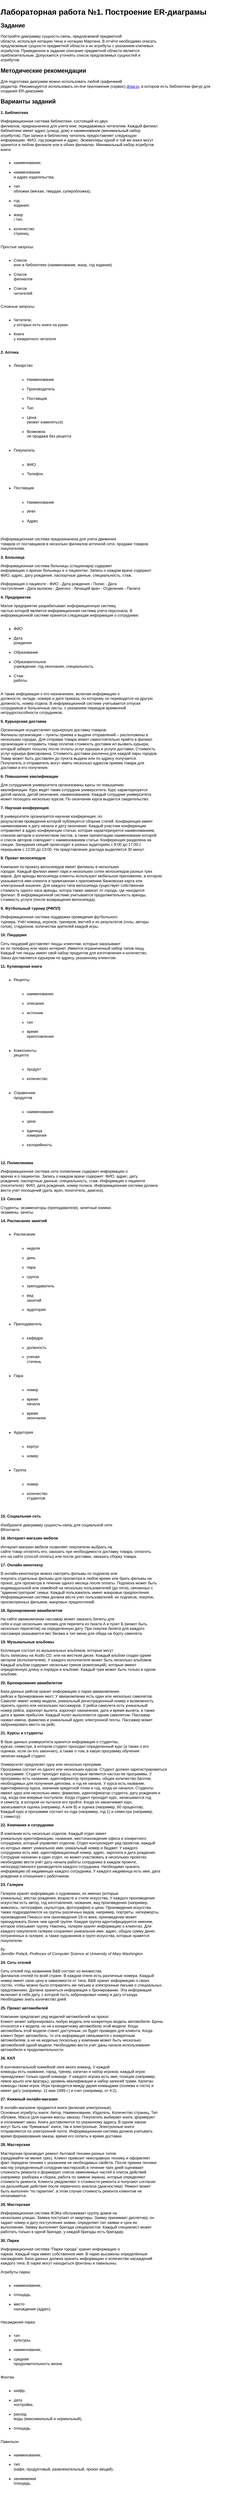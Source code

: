 <mxfile version="28.1.1">
  <diagram name="Страница — 1" id="r-9W6tsuZQw7gesfqgME">
    <mxGraphModel dx="1145" dy="682" grid="1" gridSize="10" guides="1" tooltips="1" connect="1" arrows="1" fold="1" page="1" pageScale="1" pageWidth="827" pageHeight="1169" math="0" shadow="0">
      <root>
        <mxCell id="0" />
        <mxCell id="1" parent="0" />
        <mxCell id="LGNIRcb-yrOo4oGDb-7A-1" value="&lt;h1&gt;Лабораторная работа №1. Построение ER-диаграмы&lt;/h1&gt;&lt;h2&gt;Задание&lt;/h2&gt;&lt;p class=&quot;MsoNormal&quot;&gt;Постройте диаграмму сущность-связь, предлагаемой предметной&lt;br/&gt;области, используя нотацию Чена и нотацию Мартина. В отчёте необходимо описать&lt;br/&gt;предлагаемые сущности предметной области и их атрибуты с указанием ключевых&lt;br/&gt;атрибутов. Приведенное в задание описание предметной области является&lt;br/&gt;приблизительным. Допускается уточнять список предлагаемых сущностей и&lt;br/&gt;атрибутов.&lt;/p&gt;&lt;h2&gt;Методические рекомендации&lt;/h2&gt;&lt;p class=&quot;MsoNormal&quot;&gt;Для подготовки диаграмм можно использовать любой графичекий&lt;br/&gt;редактор. Рекомендуется использовать on-line приложение (сервис)&amp;nbsp;&lt;a href=&quot;https://draw.io/&quot;&gt;draw.io&lt;/a&gt;, в котором есть библиотеки фигур для&lt;br/&gt;создания ER-диаграмм&lt;/p&gt;&lt;h2&gt;Варианты заданий&lt;/h2&gt;&lt;p class=&quot;MsoNormal&quot;&gt;&lt;b&gt;1. Библиотека&amp;nbsp;&lt;/b&gt;&lt;/p&gt;&lt;p class=&quot;MsoNormal&quot;&gt;Информационная система библиотеки, состоящей из двух&lt;br/&gt;филиалов, предназначена для учета книг, передаваемых читателям. Каждый филиал&lt;br/&gt;библиотеки имеет адрес (улица, дом) и наименование (минимальный набор&lt;br/&gt;атрибутов). При записи в библиотеку читатель предоставляет следующую&lt;br/&gt;информацию: ФИО, год рождения и адрес. Экземпляры одной и той же книги могут&lt;br/&gt;хранится в любом филиале или в обоих филиалах. Минимальный набор атрибутов&lt;br/&gt;книги:&lt;/p&gt;&lt;ul type=&quot;disc&quot; style=&quot;margin-top:0cm&quot;&gt;&lt;br/&gt; &lt;li class=&quot;MsoNormal&quot;&gt;наименование;&lt;/li&gt;&lt;br/&gt; &lt;li class=&quot;MsoNormal&quot;&gt;наименование&lt;br/&gt;     и адрес издательства;&lt;/li&gt;&lt;br/&gt; &lt;li class=&quot;MsoNormal&quot;&gt;тип&lt;br/&gt;     обложки (мягкая, твердая, суперобложка);&lt;/li&gt;&lt;br/&gt; &lt;li class=&quot;MsoNormal&quot;&gt;год&lt;br/&gt;     издания;&lt;/li&gt;&lt;br/&gt; &lt;li class=&quot;MsoNormal&quot;&gt;жанр&lt;br/&gt;     / тип;&lt;/li&gt;&lt;br/&gt; &lt;li class=&quot;MsoNormal&quot;&gt;количество&lt;br/&gt;     страниц.&lt;/li&gt;&lt;br/&gt;&lt;/ul&gt;&lt;p class=&quot;MsoNormal&quot;&gt;Простые запросы:&lt;/p&gt;&lt;ul type=&quot;disc&quot; style=&quot;margin-top:0cm&quot;&gt;&lt;br/&gt; &lt;li class=&quot;MsoNormal&quot;&gt;Список&lt;br/&gt;     книг в библиотеке (наименование, жанр, год издания)&lt;/li&gt;&lt;br/&gt; &lt;li class=&quot;MsoNormal&quot;&gt;Список&lt;br/&gt;     филиалов&lt;/li&gt;&lt;br/&gt; &lt;li class=&quot;MsoNormal&quot;&gt;Список&lt;br/&gt;     читателей&lt;/li&gt;&lt;br/&gt;&lt;/ul&gt;&lt;p class=&quot;MsoNormal&quot;&gt;Сложные запросы:&lt;/p&gt;&lt;ul type=&quot;disc&quot; style=&quot;margin-top:0cm&quot;&gt;&lt;br/&gt; &lt;li class=&quot;MsoNormal&quot;&gt;Читатели,&lt;br/&gt;     у которых есть книги на руках&lt;/li&gt;&lt;br/&gt; &lt;li class=&quot;MsoNormal&quot;&gt;Книги&lt;br/&gt;     у конкретного читателя&lt;/li&gt;&lt;br/&gt;&lt;/ul&gt;&lt;p class=&quot;MsoNormal&quot;&gt;&lt;b&gt;2. Аптека&amp;nbsp;&amp;nbsp;&lt;/b&gt;&lt;/p&gt;&lt;ul type=&quot;disc&quot; style=&quot;margin-top:0cm&quot;&gt;&lt;br/&gt; &lt;li class=&quot;MsoNormal&quot;&gt;Лекарство&lt;/li&gt;&lt;br/&gt; &lt;ul type=&quot;circle&quot; style=&quot;margin-top:0cm&quot;&gt;&lt;br/&gt;  &lt;li class=&quot;MsoNormal&quot;&gt;Наименование&lt;/li&gt;&lt;br/&gt;  &lt;li class=&quot;MsoNormal&quot;&gt;Производитель&lt;/li&gt;&lt;br/&gt;  &lt;li class=&quot;MsoNormal&quot;&gt;Поставщик&lt;/li&gt;&lt;br/&gt;  &lt;li class=&quot;MsoNormal&quot;&gt;Тип&lt;/li&gt;&lt;br/&gt;  &lt;li class=&quot;MsoNormal&quot;&gt;Цена&lt;br/&gt;      (может изменяться)&lt;/li&gt;&lt;br/&gt;  &lt;li class=&quot;MsoNormal&quot;&gt;Возможна&lt;br/&gt;      ли продажа без рецепта&lt;/li&gt;&lt;br/&gt; &lt;/ul&gt;&lt;br/&gt; &lt;li class=&quot;MsoNormal&quot;&gt;Покупатель&lt;/li&gt;&lt;br/&gt; &lt;ul type=&quot;circle&quot; style=&quot;margin-top:0cm&quot;&gt;&lt;br/&gt;  &lt;li class=&quot;MsoNormal&quot;&gt;ФИО&lt;/li&gt;&lt;br/&gt;  &lt;li class=&quot;MsoNormal&quot;&gt;Телефон&lt;/li&gt;&lt;br/&gt; &lt;/ul&gt;&lt;br/&gt; &lt;li class=&quot;MsoNormal&quot;&gt;Поставщик&lt;/li&gt;&lt;br/&gt; &lt;ul type=&quot;circle&quot; style=&quot;margin-top:0cm&quot;&gt;&lt;br/&gt;  &lt;li class=&quot;MsoNormal&quot;&gt;Наименование&lt;/li&gt;&lt;br/&gt;  &lt;li class=&quot;MsoNormal&quot;&gt;ИНН&lt;/li&gt;&lt;br/&gt;  &lt;li class=&quot;MsoNormal&quot;&gt;Адрес&lt;/li&gt;&lt;br/&gt; &lt;/ul&gt;&lt;br/&gt;&lt;/ul&gt;&lt;p class=&quot;MsoNormal&quot;&gt;Информационная система предназначена для учета движения&lt;br/&gt;товаров от поставщиков в несколько филиалов аптечной сети, продажи товаров&lt;br/&gt;покупателям.&lt;/p&gt;&lt;p class=&quot;MsoNormal&quot;&gt;&lt;b&gt;3. Больница&amp;nbsp;&amp;nbsp;&lt;/b&gt;&lt;/p&gt;&lt;p class=&quot;MsoNormal&quot;&gt;Информационная система больницы (стационара) содержит&lt;br/&gt;информацию о врачах больницы и о пациентах. Запись о каждом враче содержит:&lt;br/&gt;ФИО, адрес, дату рождения, паспортные данные, специальность, стаж.&lt;/p&gt;&lt;p class=&quot;MsoNormal&quot;&gt;Информация о пациенте - ФИО - Дата рождения - Полис - Дата&lt;br/&gt;поступления - Дата выписки - Диагноз - Лечащий врач - Отделение - Палата&lt;/p&gt;&lt;p class=&quot;MsoNormal&quot;&gt;&lt;b&gt;4. Предприятие&amp;nbsp;&amp;nbsp;&lt;/b&gt;&lt;/p&gt;&lt;p class=&quot;MsoNormal&quot;&gt;Малое предприятие разрабатывает информационную систему,&lt;br/&gt;частью которой является информационная система учета персонала. В&lt;br/&gt;информационной системе хранится следующая информация о сотруднике:&lt;/p&gt;&lt;ul type=&quot;disc&quot; style=&quot;margin-top:0cm&quot;&gt;&lt;br/&gt; &lt;li class=&quot;MsoNormal&quot;&gt;ФИО&lt;/li&gt;&lt;br/&gt; &lt;li class=&quot;MsoNormal&quot;&gt;Дата&lt;br/&gt;     рождения&lt;/li&gt;&lt;br/&gt; &lt;li class=&quot;MsoNormal&quot;&gt;Образование&lt;/li&gt;&lt;br/&gt; &lt;li class=&quot;MsoNormal&quot;&gt;Образовательное&lt;br/&gt;     учреждение, год окончания, специальность&lt;/li&gt;&lt;br/&gt; &lt;li class=&quot;MsoNormal&quot;&gt;Стаж&lt;br/&gt;     работы&lt;/li&gt;&lt;br/&gt;&lt;/ul&gt;&lt;p class=&quot;MsoNormal&quot;&gt;А также информация о его назначениях, включая информацию о&lt;br/&gt;должности, окладе, номере и дате приказа, по которому он переводится на другую&lt;br/&gt;должность, номер отдела. В информационной системе учитывается отпуски&lt;br/&gt;сотрудников и больничные листы, с указанием периодов временной&lt;br/&gt;нетрудоспособности сотрудников.&lt;/p&gt;&lt;p class=&quot;MsoNormal&quot;&gt;&lt;b&gt;5. Курьерская доставка&amp;nbsp;&amp;nbsp;&lt;/b&gt;&lt;/p&gt;&lt;p class=&quot;MsoNormal&quot;&gt;Организация осуществляет курьерскую доставку товаров.&lt;br/&gt;Филиалы организации – пункты приема и выдачи отправлений – расположены в&lt;br/&gt;нескольких городах. Для отправки товара может самостоятельно прийти в филиал&lt;br/&gt;организации и отправить товар оплатив стоимость доставки ил вызвать курьера,&lt;br/&gt;который заберет посылку после оплаты услуг курьера и услуги доставки. Стоимость&lt;br/&gt;услуг курьера фиксирована. Стоимость доставки различна для каждой пары городов.&lt;br/&gt;Товар может быть доставлен до пункта выдачи или по адресу получается.&lt;br/&gt;Получатель и отправитель могут иметь несколько адресов приема товара для&lt;br/&gt;доставки и его получения.&lt;/p&gt;&lt;p class=&quot;MsoNormal&quot;&gt;&lt;b&gt;6. Повышение квалификации&amp;nbsp;&amp;nbsp;&lt;/b&gt;&lt;/p&gt;&lt;p class=&quot;MsoNormal&quot;&gt;Для сотрудников университета организованы курсы по повышению&lt;br/&gt;квалификации. Курс ведёт также сотрудник университета. Курс характеризуется&lt;br/&gt;датой начала, датой окончания, наименованием. Каждый сотрудник университета&lt;br/&gt;может посещать несколько курсов. По окончании курса выдается свидетельство.&lt;/p&gt;&lt;p class=&quot;MsoNormal&quot;&gt;&lt;b&gt;7. Научная конференция&amp;nbsp;&amp;nbsp;&lt;/b&gt;&lt;/p&gt;&lt;p class=&quot;MsoNormal&quot;&gt;В университете организуется научная конференция, по&lt;br/&gt;результатам проведения которой публикуется сборник статей. Конференция имеет&lt;br/&gt;наименование и дату начала и дату окончания. Каждый участник конференции&lt;br/&gt;отправляет в адрес конференции статью, которая характеризуется наименованием,&lt;br/&gt;списком авторов и количеством листов, а также презентацию наименование которой&lt;br/&gt;и список авторов совпадает с наименованием статьи. Конференция разделена на&lt;br/&gt;секции. Заседания секций происходит в разных аудиториях с 9:00 до 17:00 с&lt;br/&gt;перерывом с 12:00 до 13:00. На представление доклада выделяется 30 минут.&lt;/p&gt;&lt;p class=&quot;MsoNormal&quot;&gt;&lt;b&gt;8. Прокат велосипедов&amp;nbsp;&amp;nbsp;&lt;/b&gt;&lt;/p&gt;&lt;p class=&quot;MsoNormal&quot;&gt;Компания по прокату велосипедов имеет филиалы в нескольких&lt;br/&gt;городах. Каждый филиал имеет парк и нескольких сотен велосипедов разных трех&lt;br/&gt;марок. Для аренды велосипеда клиенты используют мобильное приложение, в котором&lt;br/&gt;указывается имя клиента и привязанная к приложению банковская карта или&lt;br/&gt;электронный кошелек. Для каждого типа велосипеда существует собственная&lt;br/&gt;стоимость одного часа аренды, котора также зависит от города, где находится&lt;br/&gt;филиал. В информационной системе учитывается продолжительность аренды,&lt;br/&gt;стоимость услуги (после возвращения велосипеда).&lt;/p&gt;&lt;p class=&quot;MsoNormal&quot;&gt;&lt;b&gt;9. Футбольный турнир (РФПЛ)&amp;nbsp;&amp;nbsp;&lt;/b&gt;&lt;/p&gt;&lt;p class=&quot;MsoNormal&quot;&gt;Информационная система поддержки проведения футбольного&lt;br/&gt;турнира. Учёт команд, игроков, тренеров, матчей и их результатов (голы, авторы&lt;br/&gt;голов), стадионов, количества зрителей каждой игры.&lt;/p&gt;&lt;p class=&quot;MsoNormal&quot;&gt;&lt;b&gt;10. Пиццерия&amp;nbsp;&amp;nbsp;&lt;/b&gt;&lt;/p&gt;&lt;p class=&quot;MsoNormal&quot;&gt;Сеть пиццерий доставляет пиццы клиентам, которые заказывают&lt;br/&gt;их по телефону или через интернет. Имеется ограниченный набор типов пицц.&lt;br/&gt;Каждый тип пиццы имеет свой набор продуктов для изготовления и количество.&lt;br/&gt;Заказ доставляется курьером по адресу, указанному клиентом.&lt;/p&gt;&lt;p class=&quot;MsoNormal&quot;&gt;&lt;b&gt;11. Кулинарная книга&amp;nbsp;&amp;nbsp;&lt;/b&gt;&lt;/p&gt;&lt;ul type=&quot;disc&quot; style=&quot;margin-top:0cm&quot;&gt;&lt;br/&gt; &lt;li class=&quot;MsoNormal&quot;&gt;Рецепты&lt;/li&gt;&lt;br/&gt; &lt;ul type=&quot;circle&quot; style=&quot;margin-top:0cm&quot;&gt;&lt;br/&gt;  &lt;li class=&quot;MsoNormal&quot;&gt;наименование&lt;/li&gt;&lt;br/&gt;  &lt;li class=&quot;MsoNormal&quot;&gt;описание&lt;/li&gt;&lt;br/&gt;  &lt;li class=&quot;MsoNormal&quot;&gt;источник&lt;/li&gt;&lt;br/&gt;  &lt;li class=&quot;MsoNormal&quot;&gt;тип&lt;/li&gt;&lt;br/&gt;  &lt;li class=&quot;MsoNormal&quot;&gt;время&lt;br/&gt;      приготовления&lt;/li&gt;&lt;br/&gt; &lt;/ul&gt;&lt;br/&gt; &lt;li class=&quot;MsoNormal&quot;&gt;Компоненты&lt;br/&gt;     рецепта&lt;/li&gt;&lt;br/&gt; &lt;ul type=&quot;circle&quot; style=&quot;margin-top:0cm&quot;&gt;&lt;br/&gt;  &lt;li class=&quot;MsoNormal&quot;&gt;продукт&lt;/li&gt;&lt;br/&gt;  &lt;li class=&quot;MsoNormal&quot;&gt;количество&lt;/li&gt;&lt;br/&gt; &lt;/ul&gt;&lt;br/&gt; &lt;li class=&quot;MsoNormal&quot;&gt;Справочник&lt;br/&gt;     продуктов&lt;/li&gt;&lt;br/&gt; &lt;ul type=&quot;circle&quot; style=&quot;margin-top:0cm&quot;&gt;&lt;br/&gt;  &lt;li class=&quot;MsoNormal&quot;&gt;наименование&lt;/li&gt;&lt;br/&gt;  &lt;li class=&quot;MsoNormal&quot;&gt;цена&lt;/li&gt;&lt;br/&gt;  &lt;li class=&quot;MsoNormal&quot;&gt;единица&lt;br/&gt;      измерения&lt;/li&gt;&lt;br/&gt;  &lt;li class=&quot;MsoNormal&quot;&gt;калорийность&lt;/li&gt;&lt;br/&gt; &lt;/ul&gt;&lt;br/&gt;&lt;/ul&gt;&lt;p class=&quot;MsoNormal&quot;&gt;&lt;b&gt;12. Поликлиника&amp;nbsp;&amp;nbsp;&lt;/b&gt;&lt;/p&gt;&lt;p class=&quot;MsoNormal&quot;&gt;Информационная система сети поликлиник содержит информацию о&lt;br/&gt;врачах и о пациентах. Запись о каждом враче содержит: ФИО, адрес, дату&lt;br/&gt;рождения, паспортные данные, специальность, стаж. Информация о пациенте&lt;br/&gt;(посетителе): ФИО, дата рождения, номер полиса. Информационная система должна&lt;br/&gt;вести учет посещений (дата, врач, посетитель, диагноз).&lt;/p&gt;&lt;p class=&quot;MsoNormal&quot;&gt;&lt;b&gt;13. Сессия&amp;nbsp;&amp;nbsp;&lt;/b&gt;&lt;/p&gt;&lt;p class=&quot;MsoNormal&quot;&gt;Студенты, экзаменаторы (преподаватели), зачетные книжки,&lt;br/&gt;экзамены, зачеты.&lt;/p&gt;&lt;p class=&quot;MsoNormal&quot;&gt;&lt;b&gt;14. Расписание занятий&amp;nbsp;&amp;nbsp;&lt;/b&gt;&lt;/p&gt;&lt;ul type=&quot;disc&quot; style=&quot;margin-top:0cm&quot;&gt;&lt;br/&gt; &lt;li class=&quot;MsoNormal&quot;&gt;Расписание&lt;/li&gt;&lt;br/&gt; &lt;ul type=&quot;circle&quot; style=&quot;margin-top:0cm&quot;&gt;&lt;br/&gt;  &lt;li class=&quot;MsoNormal&quot;&gt;неделя&lt;/li&gt;&lt;br/&gt;  &lt;li class=&quot;MsoNormal&quot;&gt;день&lt;/li&gt;&lt;br/&gt;  &lt;li class=&quot;MsoNormal&quot;&gt;пара&lt;/li&gt;&lt;br/&gt;  &lt;li class=&quot;MsoNormal&quot;&gt;группа&lt;/li&gt;&lt;br/&gt;  &lt;li class=&quot;MsoNormal&quot;&gt;преподаватель&lt;/li&gt;&lt;br/&gt;  &lt;li class=&quot;MsoNormal&quot;&gt;вид&lt;br/&gt;      занятий&lt;/li&gt;&lt;br/&gt;  &lt;li class=&quot;MsoNormal&quot;&gt;аудитория&lt;/li&gt;&lt;br/&gt; &lt;/ul&gt;&lt;br/&gt; &lt;li class=&quot;MsoNormal&quot;&gt;Преподаватель&lt;/li&gt;&lt;br/&gt; &lt;ul type=&quot;circle&quot; style=&quot;margin-top:0cm&quot;&gt;&lt;br/&gt;  &lt;li class=&quot;MsoNormal&quot;&gt;кафедра&lt;/li&gt;&lt;br/&gt;  &lt;li class=&quot;MsoNormal&quot;&gt;должность&lt;/li&gt;&lt;br/&gt;  &lt;li class=&quot;MsoNormal&quot;&gt;ученая&lt;br/&gt;      степень&lt;/li&gt;&lt;br/&gt; &lt;/ul&gt;&lt;br/&gt; &lt;li class=&quot;MsoNormal&quot;&gt;Пара&lt;/li&gt;&lt;br/&gt; &lt;ul type=&quot;circle&quot; style=&quot;margin-top:0cm&quot;&gt;&lt;br/&gt;  &lt;li class=&quot;MsoNormal&quot;&gt;номер&lt;/li&gt;&lt;br/&gt;  &lt;li class=&quot;MsoNormal&quot;&gt;время&lt;br/&gt;      начала&lt;/li&gt;&lt;br/&gt;  &lt;li class=&quot;MsoNormal&quot;&gt;время&lt;br/&gt;      окончания&lt;/li&gt;&lt;br/&gt; &lt;/ul&gt;&lt;br/&gt; &lt;li class=&quot;MsoNormal&quot;&gt;Аудитория&lt;/li&gt;&lt;br/&gt; &lt;ul type=&quot;circle&quot; style=&quot;margin-top:0cm&quot;&gt;&lt;br/&gt;  &lt;li class=&quot;MsoNormal&quot;&gt;корпус&lt;/li&gt;&lt;br/&gt;  &lt;li class=&quot;MsoNormal&quot;&gt;номер&lt;/li&gt;&lt;br/&gt; &lt;/ul&gt;&lt;br/&gt; &lt;li class=&quot;MsoNormal&quot;&gt;Группа&lt;/li&gt;&lt;br/&gt; &lt;ul type=&quot;circle&quot; style=&quot;margin-top:0cm&quot;&gt;&lt;br/&gt;  &lt;li class=&quot;MsoNormal&quot;&gt;номер&lt;/li&gt;&lt;br/&gt;  &lt;li class=&quot;MsoNormal&quot;&gt;количество&lt;br/&gt;      студентов&lt;/li&gt;&lt;br/&gt; &lt;/ul&gt;&lt;br/&gt;&lt;/ul&gt;&lt;p class=&quot;MsoNormal&quot;&gt;&lt;b&gt;15. Социальная сеть&amp;nbsp;&amp;nbsp;&lt;/b&gt;&lt;/p&gt;&lt;p class=&quot;MsoNormal&quot;&gt;Изобразите диаграмму сущность-связь для социальной сети&lt;br/&gt;ВКонтакте.&lt;/p&gt;&lt;p class=&quot;MsoNormal&quot;&gt;&lt;b&gt;16. Интернет-магазин мебели&amp;nbsp;&amp;nbsp;&lt;/b&gt;&lt;/p&gt;&lt;p class=&quot;MsoNormal&quot;&gt;Интернет-магазин мебели позволяет покупателю выбрать на&lt;br/&gt;сайте товар оплатить его, заказать при необходимости доставку товара, оплатить&lt;br/&gt;его на сайте (способ оплаты) или после доставки, заказать сборку товара.&lt;/p&gt;&lt;p class=&quot;MsoNormal&quot;&gt;&lt;b&gt;17. Онлайн кинотеатр&amp;nbsp;&amp;nbsp;&lt;/b&gt;&lt;/p&gt;&lt;p class=&quot;MsoNormal&quot;&gt;В онлайн-кинотеатре можно смотреть фильмы по подписке или&lt;br/&gt;покупать отдельные фильмы для просмотра в любое время или брать фильмы на&lt;br/&gt;прокат, для просмотра в течение одного месяца после оплаты. Подписка может быть&lt;br/&gt;индивидуальной или семейной на несколько пользователей (до пяти), связанных с&lt;br/&gt;“администратором” семьи. Каждый пользователь имеет жанровые предпочтения.&lt;br/&gt;Информационная система должна вести учет пользователей, их подписок, покупок,&lt;br/&gt;просмотренных фильмов, жанровых предпочтений.&lt;/p&gt;&lt;p class=&quot;MsoNormal&quot;&gt;&lt;b&gt;18. Бронирование авиабилетов&amp;nbsp;&amp;nbsp;&lt;/b&gt;&lt;/p&gt;&lt;p class=&quot;MsoNormal&quot;&gt;На сайте авиакомпании пассажир может заказать билеты для&lt;br/&gt;себя и еще нескольких человек для перелета из пункта А в пункт Б (может быть&lt;br/&gt;несколько перелетов) на определенную дату. При покупке билета для каждого&lt;br/&gt;пассажира указывается вес багажа и тип меню для обеда на борту самолета.&lt;/p&gt;&lt;p class=&quot;MsoNormal&quot;&gt;&lt;b&gt;19. Музыкальные альбомы&amp;nbsp;&amp;nbsp;&lt;/b&gt;&lt;/p&gt;&lt;p class=&quot;MsoNormal&quot;&gt;Коллекция состоит из музыкальных альбомов, которые могут&lt;br/&gt;быть записаны на Audio CD, или на жестком диске. Каждый альбом создан одним&lt;br/&gt;автором (исполнителем). У каждого исполнителя может быть несколько альбомов.&lt;br/&gt;Каждый альбом содержит несколько треков (композиций), которые имеют&lt;br/&gt;определенную длину и порядок в альбоме. Каждый трек может быть только в одном&lt;br/&gt;альбоме.&lt;/p&gt;&lt;p class=&quot;MsoNormal&quot;&gt;&lt;b&gt;20. Бронирование авиабилетов&amp;nbsp;&amp;nbsp;&lt;/b&gt;&lt;/p&gt;&lt;p class=&quot;MsoNormal&quot;&gt;База данных рейсов хранит информацию о парке авиакомпании,&lt;br/&gt;рейсах и бронировании мест. У авиакомпании есть один или несколько самолетов.&lt;br/&gt;Самолет имеет номер модели, уникальный регистрационный номер и возможность&lt;br/&gt;принять одного или нескольких пассажиров. У рейса самолета есть уникальный&lt;br/&gt;номер рейса, аэропорт вылета, аэропорт назначения, дата и время вылета, а также&lt;br/&gt;дата и время прибытия. Каждый полет выполняется одним самолетом. Пассажир&lt;br/&gt;назвал имена, фамилию и уникальный адрес электронной почты. Пассажир может&lt;br/&gt;забронировать место на рейс.&lt;/p&gt;&lt;p class=&quot;MsoNormal&quot;&gt;&lt;b&gt;21. Курсы и студенты&amp;nbsp;&amp;nbsp;&lt;/b&gt;&lt;/p&gt;&lt;p class=&quot;MsoNormal&quot;&gt;В базе данных университета хранится информация о студентах,&lt;br/&gt;курсах, семестре, в котором студент проходил определенный курс (а также о его&lt;br/&gt;оценках, если он его закончил), а также о том, в какую программу обучения&lt;br/&gt;записан каждый студент.&lt;/p&gt;&lt;p class=&quot;MsoNormal&quot;&gt;Университет предлагает одну или несколько программ.&lt;br/&gt;Программа состоит из одного или нескольких курсов. Студент должен зарегистрироваться&lt;br/&gt;в программе. Студент проходит курсы, которые являются частью ее программы. У&lt;br/&gt;программы есть название, идентификатор программы, общее количество баллов,&lt;br/&gt;необходимых для получения диплома, и год ее начала. У курса есть название,&lt;br/&gt;идентификатор курса, значение кредитной точки и год, когда он начался. Студенты&lt;br/&gt;имеют одно или несколько имен, фамилию, идентификатор студента, дату рождения и&lt;br/&gt;год, когда они впервые поступили. Когда студент проходит курс, записывается год&lt;br/&gt;и семестр, в котором он пытался его пройти. Когда он заканчивает курс,&lt;br/&gt;записывается оценка (например, A или B) и оценка (например, 60 процентов).&lt;br/&gt;Каждый курс в программе состоит из года (например, год 1) и семестра (например,&lt;br/&gt;1 семестр).&lt;/p&gt;&lt;p class=&quot;MsoNormal&quot;&gt;&lt;b&gt;22. Компания и сотрудники&amp;nbsp;&amp;nbsp;&lt;/b&gt;&lt;/p&gt;&lt;p class=&quot;MsoNormal&quot;&gt;В компании есть несколько отделов. Каждый отдел имеет&lt;br/&gt;уникальную идентификацию, название, местонахождение офиса и конкретного&lt;br/&gt;сотрудника, который управляет отделом. Отдел контролирует ряд проектов, каждый&lt;br/&gt;из которых имеет уникальное имя, уникальный номер и бюджет. У каждого&lt;br/&gt;сотрудника есть имя, идентификационный номер, адрес, зарплата и дата рождения.&lt;br/&gt;Сотрудник назначен в один отдел, но может участвовать в нескольких проектах.&lt;br/&gt;необходимо вести учёт дату начала работы сотрудника в каждом проекте,&lt;br/&gt;непосредственного руководителя каждого сотрудника. Необходимо хранить&lt;br/&gt;информацию об иждивенцах каждого сотрудника. У каждого иждивенца есть имя, дата&lt;br/&gt;рождения и отношения с работником.&lt;/p&gt;&lt;p class=&quot;MsoNormal&quot;&gt;&lt;b&gt;23. Галереи&amp;nbsp;&amp;nbsp;&lt;/b&gt;&lt;/p&gt;&lt;p class=&quot;MsoNormal&quot;&gt;Галереи хранят информацию о художниках, их именах (которые&lt;br/&gt;уникальны), местах рождения, возрасте и стиле искусства. У каждого произведения&lt;br/&gt;искусства есть автор, год изготовления, название, вид произведения (например,&lt;br/&gt;живопись, литография, скульптура, фотография) и цена. Произведения искусства&lt;br/&gt;также подразделяются на группы различных видов, например, портреты, натюрморты,&lt;br/&gt;произведения Пикассо или произведения 19-го века; произведение может&lt;br/&gt;принадлежать более чем одной группе. Каждая группа идентифицируется именем,&lt;br/&gt;которое описывает группу. Наконец, галереи хранят информацию о клиентах. Для&lt;br/&gt;каждого покупателя галереи сохраняют уникальное имя, адрес, общую сумму денег,&lt;br/&gt;потраченных в галерее, а также художников и групп искусства, которые нравятся&lt;br/&gt;покупателю.&lt;/p&gt;&lt;p class=&quot;MsoNormal&quot;&gt;&lt;i&gt;&lt;span lang=&quot;EN-US&quot;&gt;by&lt;br/&gt;Jennifer Polack, Professor of Computer Science at University of Mary Washington&lt;/span&gt;&lt;/i&gt;&lt;span lang=&quot;EN-US&quot;&gt;&lt;/span&gt;&lt;/p&gt;&lt;p class=&quot;MsoNormal&quot;&gt;&lt;b&gt;24. Сеть отелей&amp;nbsp;&amp;nbsp;&lt;/b&gt;&lt;/p&gt;&lt;p class=&quot;MsoNormal&quot;&gt;Сеть отелей под названием B&amp;amp;B состоит из множества&lt;br/&gt;филиалов отелей по всей стране. В каждом отеле есть различные номера. Каждый&lt;br/&gt;номер имеет свою цену в зависимости от типа. B&amp;amp;B хранит информацию о своих&lt;br/&gt;гостях, чтобы можно было отправлять им письма и электронные письма о специальных&lt;br/&gt;предложениях. Должна храниться информация о бронировании. Эта информация&lt;br/&gt;включает в себя дату, с которой гость забронировал номер и дату отъезда.&lt;br/&gt;Необходимо знать количество дней.&lt;/p&gt;&lt;p class=&quot;MsoNormal&quot;&gt;&lt;b&gt;25. Прокат автомобилей&amp;nbsp;&amp;nbsp;&lt;/b&gt;&lt;/p&gt;&lt;p class=&quot;MsoNormal&quot;&gt;Компания предлагает ряд моделей автомобилей на прокат.&lt;br/&gt;Клиент может забронировать любую модель или конкретную модель автомобиля. Бронь&lt;br/&gt;относится к к модели, но не к конкретному автомобилю этой модели. Когда&lt;br/&gt;автомобиль этой модели станет доступным, он будет проведен для клиента. Когда&lt;br/&gt;клиент берет автомобиль, то эта информация связывается с конкретным&lt;br/&gt;автомобилем, а не на моделью поскольку у компании может быть несколько&lt;br/&gt;автомобилей одной модели. Необходимо вести учет даны начала использования&lt;br/&gt;автомобиля и продолжительности.&lt;/p&gt;&lt;p class=&quot;MsoNormal&quot;&gt;&lt;b&gt;26. КХЛ&amp;nbsp;&amp;nbsp;&lt;/b&gt;&lt;/p&gt;&lt;p class=&quot;MsoNormal&quot;&gt;В континентальной хоккейной лиге много команд. У каждой&lt;br/&gt;команды есть название, город, тренер, капитан и набор игроков, каждый игрок&lt;br/&gt;принадлежит только одной команде. У каждого игрока есть имя, позиция (например,&lt;br/&gt;левое крыло или вратарь), уровень квалификации и набор записей травм. Капитан&lt;br/&gt;команды также игрок. Игра проводится между двумя командами (хозяева и гости) и&lt;br/&gt;имеет дату (например, 11 мая 1999 г.) и счет (например, от 4:2).&lt;/p&gt;&lt;p class=&quot;MsoNormal&quot;&gt;&lt;b&gt;27. Книжный онлайн-магазин&amp;nbsp;&amp;nbsp;&lt;/b&gt;&lt;/p&gt;&lt;p class=&quot;MsoNormal&quot;&gt;В онлайн-магазине продаются книги (включая электронные).&lt;br/&gt;Основные атрибуты книги: Автор, Наименование, Издатель, Количество страниц, Тип&lt;br/&gt;обложки, Масса (для оценки массы заказа). Покупатель выбирает книги, формирует&lt;br/&gt;и оплачивает заказ. Книги доставляются по указанному адресу. В одном заказе&lt;br/&gt;могут быть как “бумажные” книги, так и электронные. Электронные книги&lt;br/&gt;отправляются по электронной почте. Информационная система должна учитывать&lt;br/&gt;время формирования заказа, время его оплаты и время доставки.&lt;/p&gt;&lt;p class=&quot;MsoNormal&quot;&gt;&lt;b&gt;28. Мастерская&amp;nbsp;&amp;nbsp;&lt;/b&gt;&lt;/p&gt;&lt;p class=&quot;MsoNormal&quot;&gt;Мастерская производит ремонт бытовой техники разных типов&lt;br/&gt;(придумайте не менее трех). Клиент привозит неисправную технику и оформляет&lt;br/&gt;факт передачи техники с указанием ее необходимых свойств. После приема техники&lt;br/&gt;мастер (определенный сотрудник мастерской) в течение трех дней оценивает&lt;br/&gt;сложность ремонта и формирует список заменяемых частей и список действий&lt;br/&gt;(например: разборка и сборка, работа по замене экрана), которые определяют&lt;br/&gt;стоимость ремонта. Клиента уведомляют о стоимости ремонта и получают согласие&lt;br/&gt;на дальнейшие действия после первичного анализа (диагностики). Ремонт может&lt;br/&gt;быть выполнен “по гарантии”, в этом случае стоимость ремонта клиентом не&lt;br/&gt;оплачивается.&lt;/p&gt;&lt;p class=&quot;MsoNormal&quot;&gt;&lt;b&gt;29. Мастерская&amp;nbsp;&amp;nbsp;&lt;/b&gt;&lt;/p&gt;&lt;p class=&quot;MsoNormal&quot;&gt;Информационная система ЖЭКа обслуживает группу домов на&lt;br/&gt;нескольких улицах. Заявка поступает от квартиры. Заявку принимает диспетчер, он&lt;br/&gt;задает номер и дату поступления заявки, определяет тип заявки и срок ее&lt;br/&gt;выполнения. Заявку выполняет бригада специалистов. Каждый специалист может&lt;br/&gt;работать только в одной бригаде, у каждой бригады есть бригадир.&lt;/p&gt;&lt;p class=&quot;MsoNormal&quot;&gt;&lt;b&gt;30. Парки&amp;nbsp;&amp;nbsp;&lt;/b&gt;&lt;/p&gt;&lt;p class=&quot;MsoNormal&quot;&gt;Информационная система “Парки города” хранит информацию о&lt;br/&gt;парках. Каждый парк имеет собственное имя. В парке высажены определённые&lt;br/&gt;насаждения. База данных должна хранить информацию о количестве насаждений&lt;br/&gt;каждого типа. В парке могут находиться фонтаны и павильоны.&lt;/p&gt;&lt;p class=&quot;MsoNormal&quot;&gt;Атрибуты парка:&lt;/p&gt;&lt;ul type=&quot;disc&quot; style=&quot;margin-top:0cm&quot;&gt;&lt;br/&gt; &lt;li class=&quot;MsoNormal&quot;&gt;наименование,&lt;/li&gt;&lt;br/&gt; &lt;li class=&quot;MsoNormal&quot;&gt;площадь,&lt;/li&gt;&lt;br/&gt; &lt;li class=&quot;MsoNormal&quot;&gt;место&lt;br/&gt;     нахождения (адрес).&lt;/li&gt;&lt;br/&gt;&lt;/ul&gt;&lt;p class=&quot;MsoNormal&quot;&gt;Насаждения парка&lt;/p&gt;&lt;ul type=&quot;disc&quot; style=&quot;margin-top:0cm&quot;&gt;&lt;br/&gt; &lt;li class=&quot;MsoNormal&quot;&gt;тип&lt;br/&gt;     культуры,&lt;/li&gt;&lt;br/&gt; &lt;li class=&quot;MsoNormal&quot;&gt;наименование,&lt;/li&gt;&lt;br/&gt; &lt;li class=&quot;MsoNormal&quot;&gt;средняя&lt;br/&gt;     продолжительность жизни.&lt;/li&gt;&lt;br/&gt;&lt;/ul&gt;&lt;p class=&quot;MsoNormal&quot;&gt;Фонтан&lt;/p&gt;&lt;ul type=&quot;disc&quot; style=&quot;margin-top:0cm&quot;&gt;&lt;br/&gt; &lt;li class=&quot;MsoNormal&quot;&gt;шифр,&lt;/li&gt;&lt;br/&gt; &lt;li class=&quot;MsoNormal&quot;&gt;дата&lt;br/&gt;     постройки,&lt;/li&gt;&lt;br/&gt; &lt;li class=&quot;MsoNormal&quot;&gt;расход&lt;br/&gt;     воды (максимальный и нормальный),&lt;/li&gt;&lt;br/&gt; &lt;li class=&quot;MsoNormal&quot;&gt;площадь.&lt;/li&gt;&lt;br/&gt;&lt;/ul&gt;&lt;p class=&quot;MsoNormal&quot;&gt;Павильон&lt;/p&gt;&lt;ul type=&quot;disc&quot; style=&quot;margin-top:0cm&quot;&gt;&lt;br/&gt; &lt;li class=&quot;MsoNormal&quot;&gt;наименование,&lt;/li&gt;&lt;br/&gt; &lt;li class=&quot;MsoNormal&quot;&gt;тип&lt;br/&gt;     (кафе, продуктовый, развлекательный, прокат вещей),&lt;/li&gt;&lt;br/&gt; &lt;li class=&quot;MsoNormal&quot;&gt;занимаемая&lt;br/&gt;     площадь.&lt;/li&gt;&lt;br/&gt;&lt;/ul&gt;&lt;p&gt;&lt;br/&gt;&lt;br/&gt;&lt;br/&gt;&lt;br/&gt;&lt;br/&gt;&lt;br/&gt;&lt;br/&gt;&lt;br/&gt;&lt;br/&gt;&lt;br/&gt;&lt;br/&gt;&lt;br/&gt;&lt;br/&gt;&lt;br/&gt;&lt;br/&gt;&lt;br/&gt;&lt;br/&gt;&lt;br/&gt;&lt;br/&gt;&lt;br/&gt;&lt;br/&gt;&lt;br/&gt;&lt;br/&gt;&lt;br/&gt;&lt;br/&gt;&lt;br/&gt;&lt;br/&gt;&lt;br/&gt;&lt;br/&gt;&lt;br/&gt;&lt;br/&gt;&lt;br/&gt;&lt;br/&gt;&lt;br/&gt;&lt;br/&gt;&lt;br/&gt;&lt;br/&gt;&lt;br/&gt;&lt;br/&gt;&lt;br/&gt;&lt;br/&gt;&lt;br/&gt;&lt;br/&gt;&lt;br/&gt;&lt;br/&gt;&lt;br/&gt;&lt;br/&gt;&lt;br/&gt;&lt;br/&gt;&lt;br/&gt;&lt;br/&gt;&lt;br/&gt;&lt;br/&gt;&lt;br/&gt;&lt;br/&gt;&lt;br/&gt;&lt;br/&gt;&lt;br/&gt;&lt;br/&gt;&lt;br/&gt;&lt;br/&gt;&lt;br/&gt;&lt;br/&gt;&lt;br/&gt;&lt;br/&gt;&lt;br/&gt;&lt;br/&gt;&lt;br/&gt;&lt;br/&gt;&lt;br/&gt;&lt;br/&gt;&lt;br/&gt;&lt;br/&gt;&lt;br/&gt;&lt;br/&gt;&lt;br/&gt;&lt;br/&gt;&lt;br/&gt;&lt;br/&gt;&lt;br/&gt;&lt;br/&gt;&lt;br/&gt;&lt;br/&gt;&lt;br/&gt;&lt;br/&gt;&lt;br/&gt;&lt;br/&gt;&lt;br/&gt;&lt;br/&gt;&lt;br/&gt;&lt;br/&gt;&lt;br/&gt;&lt;br/&gt;&lt;br/&gt;&lt;br/&gt;&lt;br/&gt;&lt;br/&gt;&lt;br/&gt;&lt;br/&gt;&lt;br/&gt;&lt;br/&gt;&lt;br/&gt;&lt;br/&gt;&lt;br/&gt;&lt;br/&gt;&lt;br/&gt;&lt;br/&gt;&lt;br/&gt;&lt;br/&gt;&lt;br/&gt;&lt;br/&gt;&lt;br/&gt;&lt;br/&gt;&lt;br/&gt;&lt;br/&gt;&lt;br/&gt;&lt;br/&gt;&lt;br/&gt;&lt;br/&gt;&lt;br/&gt;&lt;br/&gt;&lt;br/&gt;&lt;br/&gt;&lt;br/&gt;&lt;br/&gt;&lt;br/&gt;&lt;br/&gt;&lt;br/&gt;&lt;br/&gt;&lt;br/&gt;&lt;br/&gt;&lt;br/&gt;&lt;br/&gt;&lt;br/&gt;&lt;br/&gt;&lt;br/&gt;&lt;br/&gt;&lt;br/&gt;&lt;br/&gt;&lt;br/&gt;&lt;br/&gt;&lt;br/&gt;&lt;br/&gt;&lt;br/&gt;&lt;br/&gt;&lt;br/&gt;&lt;br/&gt;&lt;br/&gt;&lt;br/&gt;&lt;br/&gt;&lt;br/&gt;&lt;br/&gt;&lt;br/&gt;&lt;br/&gt;&lt;br/&gt;&lt;br/&gt;&lt;br/&gt;&lt;br/&gt;&lt;br/&gt;&lt;br/&gt;&lt;br/&gt;&lt;br/&gt;&lt;br/&gt;&lt;br/&gt;&lt;br/&gt;&lt;br/&gt;&lt;br/&gt;&lt;br/&gt;&lt;br/&gt;&lt;br/&gt;&lt;/p&gt;&lt;p class=&quot;MsoNormal&quot;&gt;&amp;nbsp;&lt;/p&gt;" style="text;html=1;whiteSpace=wrap;overflow=hidden;rounded=0;" parent="1" vertex="1">
          <mxGeometry x="30" y="20" width="760" height="7630" as="geometry" />
        </mxCell>
      </root>
    </mxGraphModel>
  </diagram>
</mxfile>
